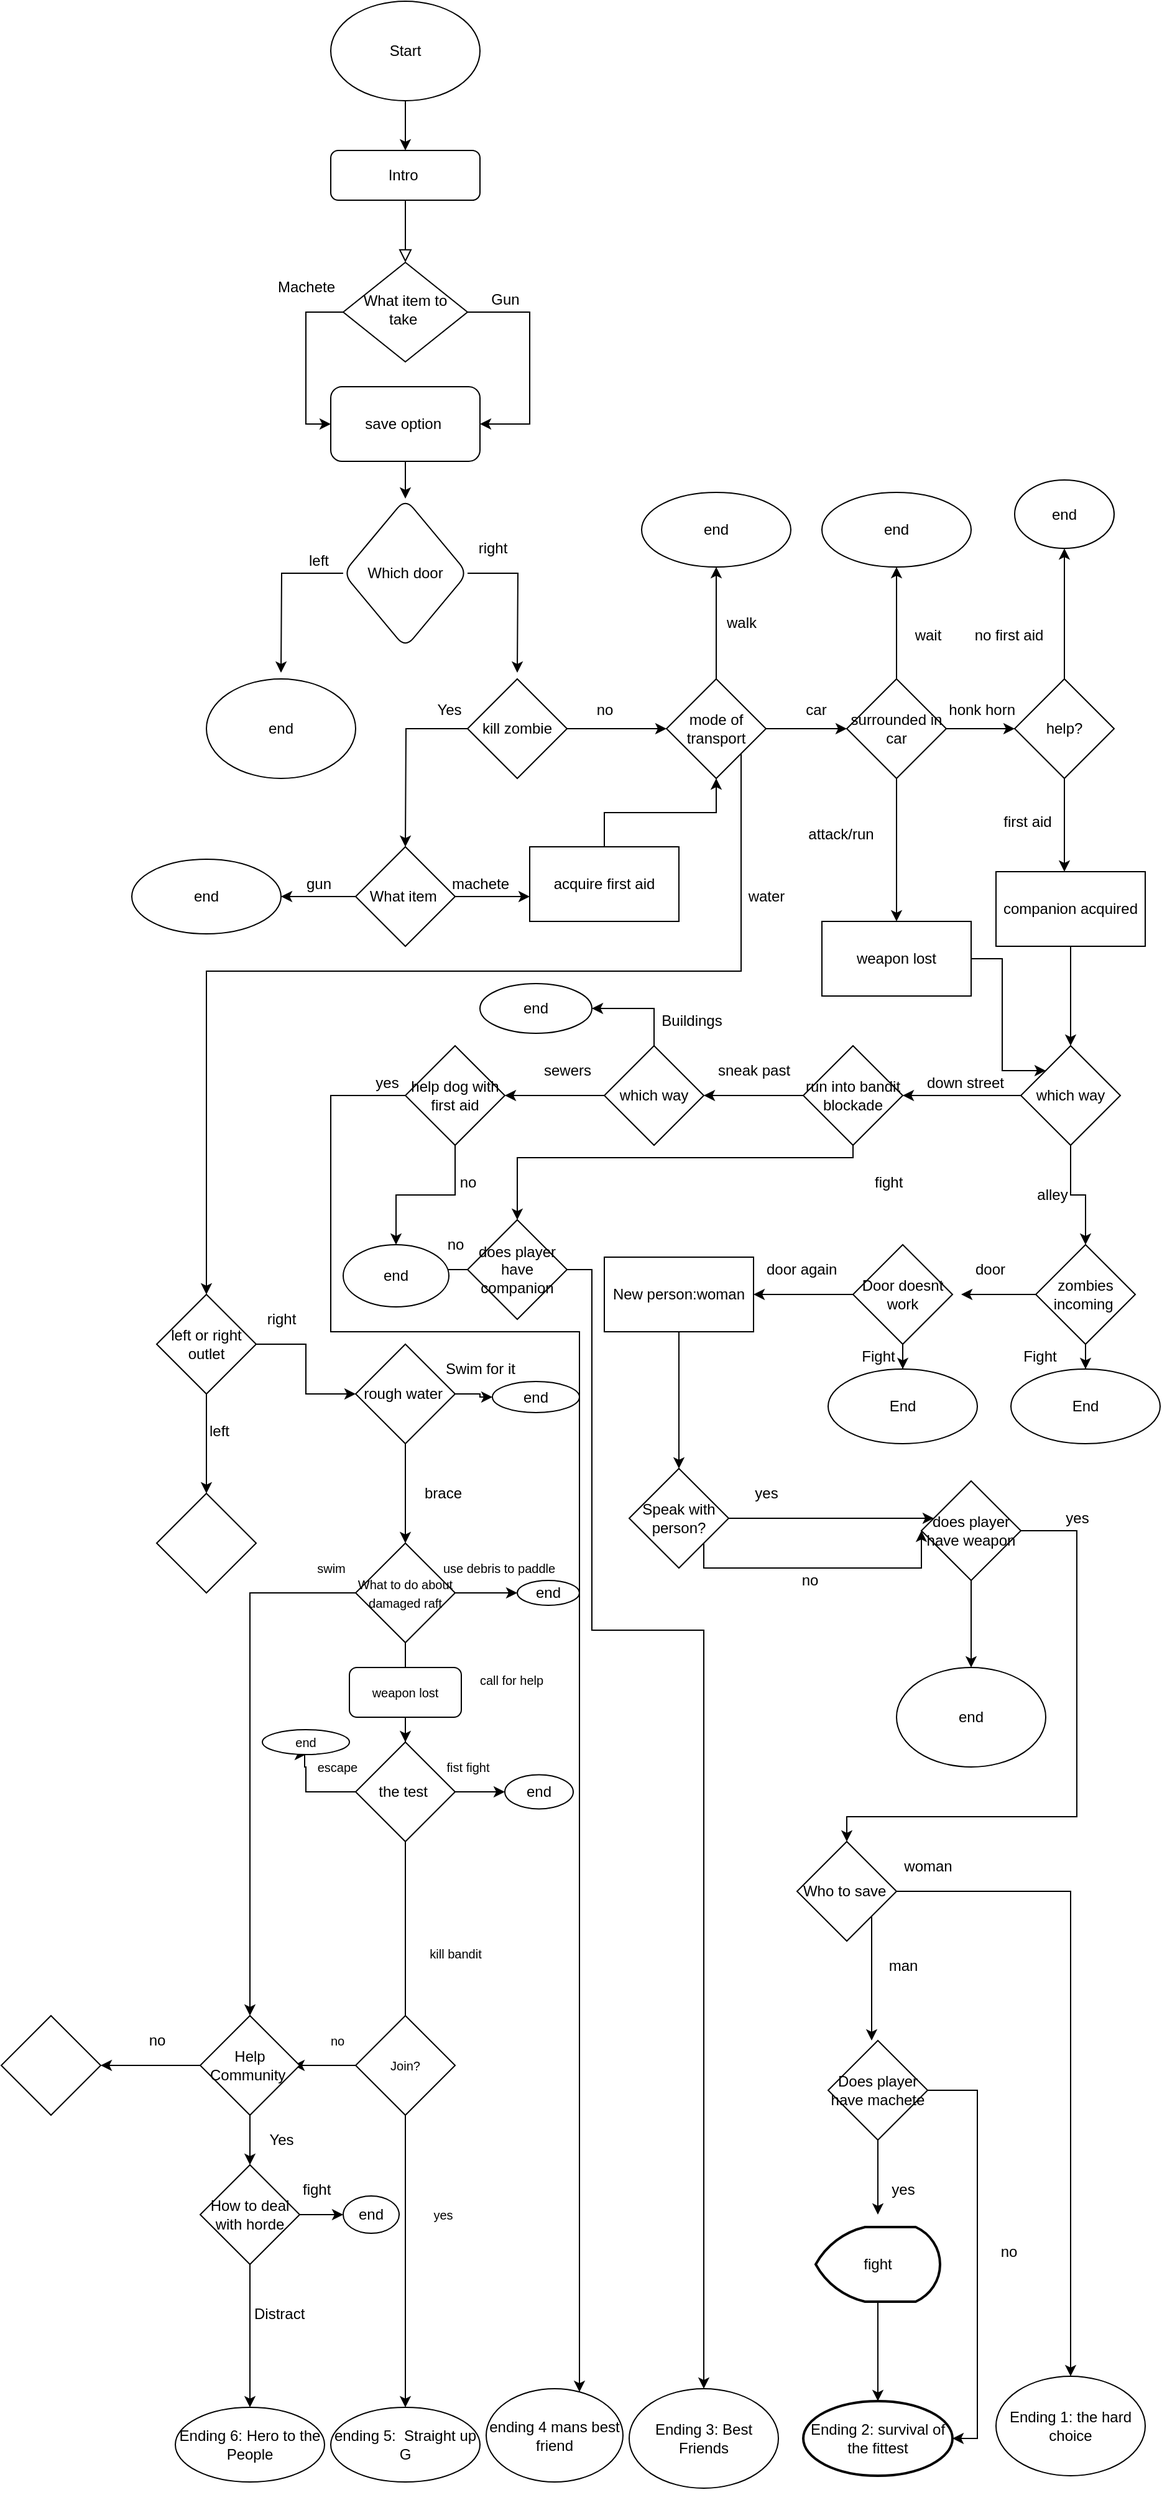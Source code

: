 <mxfile version="15.7.4" type="github">
  <diagram id="C5RBs43oDa-KdzZeNtuy" name="Page-1">
    <mxGraphModel dx="2431" dy="772" grid="1" gridSize="10" guides="1" tooltips="1" connect="1" arrows="1" fold="1" page="1" pageScale="1" pageWidth="827" pageHeight="1169" math="0" shadow="0">
      <root>
        <mxCell id="WIyWlLk6GJQsqaUBKTNV-0" />
        <mxCell id="WIyWlLk6GJQsqaUBKTNV-1" parent="WIyWlLk6GJQsqaUBKTNV-0" />
        <mxCell id="WIyWlLk6GJQsqaUBKTNV-2" value="" style="rounded=0;html=1;jettySize=auto;orthogonalLoop=1;fontSize=11;endArrow=block;endFill=0;endSize=8;strokeWidth=1;shadow=0;labelBackgroundColor=none;edgeStyle=orthogonalEdgeStyle;" parent="WIyWlLk6GJQsqaUBKTNV-1" source="WIyWlLk6GJQsqaUBKTNV-3" target="WIyWlLk6GJQsqaUBKTNV-6" edge="1">
          <mxGeometry relative="1" as="geometry" />
        </mxCell>
        <mxCell id="WIyWlLk6GJQsqaUBKTNV-3" value="Intro&amp;nbsp;" style="rounded=1;whiteSpace=wrap;html=1;fontSize=12;glass=0;strokeWidth=1;shadow=0;" parent="WIyWlLk6GJQsqaUBKTNV-1" vertex="1">
          <mxGeometry x="160" y="120" width="120" height="40" as="geometry" />
        </mxCell>
        <mxCell id="XiyoKf_jt0Y_BSnEU3s3-6" style="edgeStyle=orthogonalEdgeStyle;rounded=0;orthogonalLoop=1;jettySize=auto;html=1;entryX=1;entryY=0.5;entryDx=0;entryDy=0;" parent="WIyWlLk6GJQsqaUBKTNV-1" source="WIyWlLk6GJQsqaUBKTNV-6" target="XiyoKf_jt0Y_BSnEU3s3-5" edge="1">
          <mxGeometry relative="1" as="geometry">
            <mxPoint x="290" y="340" as="targetPoint" />
            <Array as="points">
              <mxPoint x="320" y="250" />
              <mxPoint x="320" y="340" />
            </Array>
          </mxGeometry>
        </mxCell>
        <mxCell id="XiyoKf_jt0Y_BSnEU3s3-8" style="edgeStyle=orthogonalEdgeStyle;rounded=0;orthogonalLoop=1;jettySize=auto;html=1;entryX=0;entryY=0.5;entryDx=0;entryDy=0;" parent="WIyWlLk6GJQsqaUBKTNV-1" source="WIyWlLk6GJQsqaUBKTNV-6" target="XiyoKf_jt0Y_BSnEU3s3-5" edge="1">
          <mxGeometry relative="1" as="geometry">
            <mxPoint x="120" y="350" as="targetPoint" />
            <Array as="points">
              <mxPoint x="140" y="250" />
              <mxPoint x="140" y="340" />
            </Array>
          </mxGeometry>
        </mxCell>
        <mxCell id="WIyWlLk6GJQsqaUBKTNV-6" value="What item to take&amp;nbsp;" style="rhombus;whiteSpace=wrap;html=1;shadow=0;fontFamily=Helvetica;fontSize=12;align=center;strokeWidth=1;spacing=6;spacingTop=-4;" parent="WIyWlLk6GJQsqaUBKTNV-1" vertex="1">
          <mxGeometry x="170" y="210" width="100" height="80" as="geometry" />
        </mxCell>
        <mxCell id="XiyoKf_jt0Y_BSnEU3s3-1" value="" style="edgeStyle=orthogonalEdgeStyle;rounded=0;orthogonalLoop=1;jettySize=auto;html=1;" parent="WIyWlLk6GJQsqaUBKTNV-1" source="XiyoKf_jt0Y_BSnEU3s3-0" target="WIyWlLk6GJQsqaUBKTNV-3" edge="1">
          <mxGeometry relative="1" as="geometry" />
        </mxCell>
        <mxCell id="XiyoKf_jt0Y_BSnEU3s3-0" value="Start" style="ellipse;whiteSpace=wrap;html=1;" parent="WIyWlLk6GJQsqaUBKTNV-1" vertex="1">
          <mxGeometry x="160" width="120" height="80" as="geometry" />
        </mxCell>
        <mxCell id="XiyoKf_jt0Y_BSnEU3s3-12" value="" style="edgeStyle=orthogonalEdgeStyle;rounded=0;orthogonalLoop=1;jettySize=auto;html=1;" parent="WIyWlLk6GJQsqaUBKTNV-1" source="XiyoKf_jt0Y_BSnEU3s3-5" target="XiyoKf_jt0Y_BSnEU3s3-11" edge="1">
          <mxGeometry relative="1" as="geometry" />
        </mxCell>
        <mxCell id="XiyoKf_jt0Y_BSnEU3s3-5" value="save option&amp;nbsp;" style="rounded=1;whiteSpace=wrap;html=1;" parent="WIyWlLk6GJQsqaUBKTNV-1" vertex="1">
          <mxGeometry x="160" y="310" width="120" height="60" as="geometry" />
        </mxCell>
        <mxCell id="XiyoKf_jt0Y_BSnEU3s3-7" value="Gun" style="text;html=1;align=center;verticalAlign=middle;resizable=0;points=[];autosize=1;strokeColor=none;fillColor=none;" parent="WIyWlLk6GJQsqaUBKTNV-1" vertex="1">
          <mxGeometry x="280" y="230" width="40" height="20" as="geometry" />
        </mxCell>
        <mxCell id="XiyoKf_jt0Y_BSnEU3s3-10" value="Machete" style="text;html=1;align=center;verticalAlign=middle;resizable=0;points=[];autosize=1;strokeColor=none;fillColor=none;" parent="WIyWlLk6GJQsqaUBKTNV-1" vertex="1">
          <mxGeometry x="110" y="220" width="60" height="20" as="geometry" />
        </mxCell>
        <mxCell id="XiyoKf_jt0Y_BSnEU3s3-13" style="edgeStyle=orthogonalEdgeStyle;rounded=0;orthogonalLoop=1;jettySize=auto;html=1;" parent="WIyWlLk6GJQsqaUBKTNV-1" source="XiyoKf_jt0Y_BSnEU3s3-11" edge="1">
          <mxGeometry relative="1" as="geometry">
            <mxPoint x="310" y="540" as="targetPoint" />
          </mxGeometry>
        </mxCell>
        <mxCell id="XiyoKf_jt0Y_BSnEU3s3-14" style="edgeStyle=orthogonalEdgeStyle;rounded=0;orthogonalLoop=1;jettySize=auto;html=1;" parent="WIyWlLk6GJQsqaUBKTNV-1" source="XiyoKf_jt0Y_BSnEU3s3-11" edge="1">
          <mxGeometry relative="1" as="geometry">
            <mxPoint x="120" y="540" as="targetPoint" />
          </mxGeometry>
        </mxCell>
        <mxCell id="XiyoKf_jt0Y_BSnEU3s3-11" value="Which door" style="rhombus;whiteSpace=wrap;html=1;rounded=1;" parent="WIyWlLk6GJQsqaUBKTNV-1" vertex="1">
          <mxGeometry x="170" y="400" width="100" height="120" as="geometry" />
        </mxCell>
        <mxCell id="XiyoKf_jt0Y_BSnEU3s3-15" value="left" style="text;html=1;align=center;verticalAlign=middle;resizable=0;points=[];autosize=1;strokeColor=none;fillColor=none;" parent="WIyWlLk6GJQsqaUBKTNV-1" vertex="1">
          <mxGeometry x="135" y="440" width="30" height="20" as="geometry" />
        </mxCell>
        <mxCell id="XiyoKf_jt0Y_BSnEU3s3-16" value="right" style="text;html=1;align=center;verticalAlign=middle;resizable=0;points=[];autosize=1;strokeColor=none;fillColor=none;" parent="WIyWlLk6GJQsqaUBKTNV-1" vertex="1">
          <mxGeometry x="270" y="430" width="40" height="20" as="geometry" />
        </mxCell>
        <mxCell id="XiyoKf_jt0Y_BSnEU3s3-17" value="end" style="ellipse;whiteSpace=wrap;html=1;" parent="WIyWlLk6GJQsqaUBKTNV-1" vertex="1">
          <mxGeometry x="60" y="545" width="120" height="80" as="geometry" />
        </mxCell>
        <mxCell id="XiyoKf_jt0Y_BSnEU3s3-20" value="" style="edgeStyle=orthogonalEdgeStyle;rounded=0;orthogonalLoop=1;jettySize=auto;html=1;" parent="WIyWlLk6GJQsqaUBKTNV-1" source="XiyoKf_jt0Y_BSnEU3s3-18" target="XiyoKf_jt0Y_BSnEU3s3-19" edge="1">
          <mxGeometry relative="1" as="geometry" />
        </mxCell>
        <mxCell id="XiyoKf_jt0Y_BSnEU3s3-22" style="edgeStyle=orthogonalEdgeStyle;rounded=0;orthogonalLoop=1;jettySize=auto;html=1;" parent="WIyWlLk6GJQsqaUBKTNV-1" source="XiyoKf_jt0Y_BSnEU3s3-18" edge="1">
          <mxGeometry relative="1" as="geometry">
            <mxPoint x="220" y="680" as="targetPoint" />
          </mxGeometry>
        </mxCell>
        <mxCell id="XiyoKf_jt0Y_BSnEU3s3-18" value="kill zombie" style="rhombus;whiteSpace=wrap;html=1;" parent="WIyWlLk6GJQsqaUBKTNV-1" vertex="1">
          <mxGeometry x="270" y="545" width="80" height="80" as="geometry" />
        </mxCell>
        <mxCell id="XiyoKf_jt0Y_BSnEU3s3-35" value="" style="edgeStyle=orthogonalEdgeStyle;rounded=0;orthogonalLoop=1;jettySize=auto;html=1;" parent="WIyWlLk6GJQsqaUBKTNV-1" source="XiyoKf_jt0Y_BSnEU3s3-19" target="XiyoKf_jt0Y_BSnEU3s3-34" edge="1">
          <mxGeometry relative="1" as="geometry" />
        </mxCell>
        <mxCell id="XiyoKf_jt0Y_BSnEU3s3-40" value="" style="edgeStyle=orthogonalEdgeStyle;rounded=0;orthogonalLoop=1;jettySize=auto;html=1;" parent="WIyWlLk6GJQsqaUBKTNV-1" source="XiyoKf_jt0Y_BSnEU3s3-19" target="XiyoKf_jt0Y_BSnEU3s3-39" edge="1">
          <mxGeometry relative="1" as="geometry" />
        </mxCell>
        <mxCell id="XiyoKf_jt0Y_BSnEU3s3-41" style="edgeStyle=orthogonalEdgeStyle;rounded=0;orthogonalLoop=1;jettySize=auto;html=1;exitX=1;exitY=1;exitDx=0;exitDy=0;" parent="WIyWlLk6GJQsqaUBKTNV-1" source="XiyoKf_jt0Y_BSnEU3s3-19" edge="1">
          <mxGeometry relative="1" as="geometry">
            <mxPoint x="60" y="1040" as="targetPoint" />
            <Array as="points">
              <mxPoint x="490" y="780" />
              <mxPoint x="60" y="780" />
            </Array>
          </mxGeometry>
        </mxCell>
        <mxCell id="XiyoKf_jt0Y_BSnEU3s3-19" value="mode of transport" style="rhombus;whiteSpace=wrap;html=1;" parent="WIyWlLk6GJQsqaUBKTNV-1" vertex="1">
          <mxGeometry x="430" y="545" width="80" height="80" as="geometry" />
        </mxCell>
        <mxCell id="XiyoKf_jt0Y_BSnEU3s3-21" value="no" style="text;html=1;align=center;verticalAlign=middle;resizable=0;points=[];autosize=1;strokeColor=none;fillColor=none;" parent="WIyWlLk6GJQsqaUBKTNV-1" vertex="1">
          <mxGeometry x="365" y="560" width="30" height="20" as="geometry" />
        </mxCell>
        <mxCell id="XiyoKf_jt0Y_BSnEU3s3-23" value="Yes" style="text;html=1;align=center;verticalAlign=middle;resizable=0;points=[];autosize=1;strokeColor=none;fillColor=none;" parent="WIyWlLk6GJQsqaUBKTNV-1" vertex="1">
          <mxGeometry x="240" y="560" width="30" height="20" as="geometry" />
        </mxCell>
        <mxCell id="XiyoKf_jt0Y_BSnEU3s3-27" value="" style="edgeStyle=orthogonalEdgeStyle;rounded=0;orthogonalLoop=1;jettySize=auto;html=1;" parent="WIyWlLk6GJQsqaUBKTNV-1" source="XiyoKf_jt0Y_BSnEU3s3-25" target="XiyoKf_jt0Y_BSnEU3s3-26" edge="1">
          <mxGeometry relative="1" as="geometry" />
        </mxCell>
        <mxCell id="XiyoKf_jt0Y_BSnEU3s3-30" value="" style="edgeStyle=orthogonalEdgeStyle;rounded=0;orthogonalLoop=1;jettySize=auto;html=1;" parent="WIyWlLk6GJQsqaUBKTNV-1" source="XiyoKf_jt0Y_BSnEU3s3-25" edge="1">
          <mxGeometry relative="1" as="geometry">
            <mxPoint x="320" y="720" as="targetPoint" />
          </mxGeometry>
        </mxCell>
        <mxCell id="XiyoKf_jt0Y_BSnEU3s3-25" value="What item&amp;nbsp;" style="rhombus;whiteSpace=wrap;html=1;" parent="WIyWlLk6GJQsqaUBKTNV-1" vertex="1">
          <mxGeometry x="180" y="680" width="80" height="80" as="geometry" />
        </mxCell>
        <mxCell id="XiyoKf_jt0Y_BSnEU3s3-26" value="end" style="ellipse;whiteSpace=wrap;html=1;" parent="WIyWlLk6GJQsqaUBKTNV-1" vertex="1">
          <mxGeometry y="690" width="120" height="60" as="geometry" />
        </mxCell>
        <mxCell id="XiyoKf_jt0Y_BSnEU3s3-28" value="gun" style="text;html=1;align=center;verticalAlign=middle;resizable=0;points=[];autosize=1;strokeColor=none;fillColor=none;" parent="WIyWlLk6GJQsqaUBKTNV-1" vertex="1">
          <mxGeometry x="130" y="700" width="40" height="20" as="geometry" />
        </mxCell>
        <mxCell id="XiyoKf_jt0Y_BSnEU3s3-33" style="edgeStyle=orthogonalEdgeStyle;rounded=0;orthogonalLoop=1;jettySize=auto;html=1;entryX=0.5;entryY=1;entryDx=0;entryDy=0;" parent="WIyWlLk6GJQsqaUBKTNV-1" source="XiyoKf_jt0Y_BSnEU3s3-31" target="XiyoKf_jt0Y_BSnEU3s3-19" edge="1">
          <mxGeometry relative="1" as="geometry" />
        </mxCell>
        <mxCell id="XiyoKf_jt0Y_BSnEU3s3-31" value="acquire first aid" style="whiteSpace=wrap;html=1;" parent="WIyWlLk6GJQsqaUBKTNV-1" vertex="1">
          <mxGeometry x="320" y="680" width="120" height="60" as="geometry" />
        </mxCell>
        <mxCell id="XiyoKf_jt0Y_BSnEU3s3-32" value="machete" style="text;html=1;align=center;verticalAlign=middle;resizable=0;points=[];autosize=1;strokeColor=none;fillColor=none;" parent="WIyWlLk6GJQsqaUBKTNV-1" vertex="1">
          <mxGeometry x="250" y="700" width="60" height="20" as="geometry" />
        </mxCell>
        <mxCell id="XiyoKf_jt0Y_BSnEU3s3-34" value="end" style="ellipse;whiteSpace=wrap;html=1;" parent="WIyWlLk6GJQsqaUBKTNV-1" vertex="1">
          <mxGeometry x="410" y="395" width="120" height="60" as="geometry" />
        </mxCell>
        <mxCell id="XiyoKf_jt0Y_BSnEU3s3-38" value="walk" style="text;html=1;align=center;verticalAlign=middle;resizable=0;points=[];autosize=1;strokeColor=none;fillColor=none;" parent="WIyWlLk6GJQsqaUBKTNV-1" vertex="1">
          <mxGeometry x="470" y="490" width="40" height="20" as="geometry" />
        </mxCell>
        <mxCell id="XiyoKf_jt0Y_BSnEU3s3-45" value="" style="edgeStyle=orthogonalEdgeStyle;rounded=0;orthogonalLoop=1;jettySize=auto;html=1;" parent="WIyWlLk6GJQsqaUBKTNV-1" source="XiyoKf_jt0Y_BSnEU3s3-39" target="XiyoKf_jt0Y_BSnEU3s3-44" edge="1">
          <mxGeometry relative="1" as="geometry" />
        </mxCell>
        <mxCell id="XiyoKf_jt0Y_BSnEU3s3-48" value="" style="edgeStyle=orthogonalEdgeStyle;rounded=0;orthogonalLoop=1;jettySize=auto;html=1;entryX=0.5;entryY=0;entryDx=0;entryDy=0;" parent="WIyWlLk6GJQsqaUBKTNV-1" source="XiyoKf_jt0Y_BSnEU3s3-39" target="MvipGWCdthpCxF3CYsWU-14" edge="1">
          <mxGeometry relative="1" as="geometry">
            <mxPoint x="615" y="730" as="targetPoint" />
          </mxGeometry>
        </mxCell>
        <mxCell id="XiyoKf_jt0Y_BSnEU3s3-51" value="" style="edgeStyle=orthogonalEdgeStyle;rounded=0;orthogonalLoop=1;jettySize=auto;html=1;" parent="WIyWlLk6GJQsqaUBKTNV-1" source="XiyoKf_jt0Y_BSnEU3s3-39" target="XiyoKf_jt0Y_BSnEU3s3-50" edge="1">
          <mxGeometry relative="1" as="geometry" />
        </mxCell>
        <mxCell id="XiyoKf_jt0Y_BSnEU3s3-39" value="surrounded in car" style="rhombus;whiteSpace=wrap;html=1;" parent="WIyWlLk6GJQsqaUBKTNV-1" vertex="1">
          <mxGeometry x="575" y="545" width="80" height="80" as="geometry" />
        </mxCell>
        <mxCell id="XiyoKf_jt0Y_BSnEU3s3-42" value="car" style="text;html=1;align=center;verticalAlign=middle;resizable=0;points=[];autosize=1;strokeColor=none;fillColor=none;" parent="WIyWlLk6GJQsqaUBKTNV-1" vertex="1">
          <mxGeometry x="535" y="560" width="30" height="20" as="geometry" />
        </mxCell>
        <mxCell id="XiyoKf_jt0Y_BSnEU3s3-43" value="water" style="text;html=1;align=center;verticalAlign=middle;resizable=0;points=[];autosize=1;strokeColor=none;fillColor=none;" parent="WIyWlLk6GJQsqaUBKTNV-1" vertex="1">
          <mxGeometry x="485" y="710" width="50" height="20" as="geometry" />
        </mxCell>
        <mxCell id="XiyoKf_jt0Y_BSnEU3s3-44" value="end" style="ellipse;whiteSpace=wrap;html=1;" parent="WIyWlLk6GJQsqaUBKTNV-1" vertex="1">
          <mxGeometry x="555" y="395" width="120" height="60" as="geometry" />
        </mxCell>
        <mxCell id="XiyoKf_jt0Y_BSnEU3s3-46" value="wait" style="text;html=1;align=center;verticalAlign=middle;resizable=0;points=[];autosize=1;strokeColor=none;fillColor=none;" parent="WIyWlLk6GJQsqaUBKTNV-1" vertex="1">
          <mxGeometry x="620" y="500" width="40" height="20" as="geometry" />
        </mxCell>
        <mxCell id="XiyoKf_jt0Y_BSnEU3s3-49" value="attack/run" style="text;html=1;align=center;verticalAlign=middle;resizable=0;points=[];autosize=1;strokeColor=none;fillColor=none;" parent="WIyWlLk6GJQsqaUBKTNV-1" vertex="1">
          <mxGeometry x="535" y="660" width="70" height="20" as="geometry" />
        </mxCell>
        <mxCell id="XiyoKf_jt0Y_BSnEU3s3-54" value="" style="edgeStyle=orthogonalEdgeStyle;rounded=0;orthogonalLoop=1;jettySize=auto;html=1;" parent="WIyWlLk6GJQsqaUBKTNV-1" source="XiyoKf_jt0Y_BSnEU3s3-50" target="XiyoKf_jt0Y_BSnEU3s3-53" edge="1">
          <mxGeometry relative="1" as="geometry" />
        </mxCell>
        <mxCell id="XiyoKf_jt0Y_BSnEU3s3-57" value="" style="edgeStyle=orthogonalEdgeStyle;rounded=0;orthogonalLoop=1;jettySize=auto;html=1;" parent="WIyWlLk6GJQsqaUBKTNV-1" source="XiyoKf_jt0Y_BSnEU3s3-50" target="XiyoKf_jt0Y_BSnEU3s3-59" edge="1">
          <mxGeometry relative="1" as="geometry">
            <mxPoint x="780" y="705" as="targetPoint" />
            <Array as="points">
              <mxPoint x="750" y="680" />
              <mxPoint x="750" y="680" />
            </Array>
          </mxGeometry>
        </mxCell>
        <mxCell id="XiyoKf_jt0Y_BSnEU3s3-50" value="help?" style="rhombus;whiteSpace=wrap;html=1;" parent="WIyWlLk6GJQsqaUBKTNV-1" vertex="1">
          <mxGeometry x="710" y="545" width="80" height="80" as="geometry" />
        </mxCell>
        <mxCell id="XiyoKf_jt0Y_BSnEU3s3-52" value="honk horn&amp;nbsp;" style="text;html=1;align=center;verticalAlign=middle;resizable=0;points=[];autosize=1;strokeColor=none;fillColor=none;" parent="WIyWlLk6GJQsqaUBKTNV-1" vertex="1">
          <mxGeometry x="650" y="560" width="70" height="20" as="geometry" />
        </mxCell>
        <mxCell id="XiyoKf_jt0Y_BSnEU3s3-53" value="end" style="ellipse;whiteSpace=wrap;html=1;" parent="WIyWlLk6GJQsqaUBKTNV-1" vertex="1">
          <mxGeometry x="710" y="385" width="80" height="55" as="geometry" />
        </mxCell>
        <mxCell id="XiyoKf_jt0Y_BSnEU3s3-55" value="no first aid" style="text;html=1;align=center;verticalAlign=middle;resizable=0;points=[];autosize=1;strokeColor=none;fillColor=none;" parent="WIyWlLk6GJQsqaUBKTNV-1" vertex="1">
          <mxGeometry x="670" y="500" width="70" height="20" as="geometry" />
        </mxCell>
        <mxCell id="XiyoKf_jt0Y_BSnEU3s3-58" value="first aid" style="text;html=1;align=center;verticalAlign=middle;resizable=0;points=[];autosize=1;strokeColor=none;fillColor=none;" parent="WIyWlLk6GJQsqaUBKTNV-1" vertex="1">
          <mxGeometry x="695" y="650" width="50" height="20" as="geometry" />
        </mxCell>
        <mxCell id="XiyoKf_jt0Y_BSnEU3s3-61" value="" style="edgeStyle=orthogonalEdgeStyle;rounded=0;orthogonalLoop=1;jettySize=auto;html=1;" parent="WIyWlLk6GJQsqaUBKTNV-1" source="XiyoKf_jt0Y_BSnEU3s3-59" target="XiyoKf_jt0Y_BSnEU3s3-60" edge="1">
          <mxGeometry relative="1" as="geometry" />
        </mxCell>
        <mxCell id="XiyoKf_jt0Y_BSnEU3s3-59" value="companion acquired" style="rounded=0;whiteSpace=wrap;html=1;" parent="WIyWlLk6GJQsqaUBKTNV-1" vertex="1">
          <mxGeometry x="695" y="700" width="120" height="60" as="geometry" />
        </mxCell>
        <mxCell id="XiyoKf_jt0Y_BSnEU3s3-63" value="" style="edgeStyle=orthogonalEdgeStyle;rounded=0;orthogonalLoop=1;jettySize=auto;html=1;" parent="WIyWlLk6GJQsqaUBKTNV-1" source="XiyoKf_jt0Y_BSnEU3s3-60" target="XiyoKf_jt0Y_BSnEU3s3-64" edge="1">
          <mxGeometry relative="1" as="geometry">
            <mxPoint x="667" y="880" as="targetPoint" />
          </mxGeometry>
        </mxCell>
        <mxCell id="XiyoKf_jt0Y_BSnEU3s3-66" value="" style="edgeStyle=orthogonalEdgeStyle;rounded=0;orthogonalLoop=1;jettySize=auto;html=1;" parent="WIyWlLk6GJQsqaUBKTNV-1" source="XiyoKf_jt0Y_BSnEU3s3-60" target="XiyoKf_jt0Y_BSnEU3s3-65" edge="1">
          <mxGeometry relative="1" as="geometry" />
        </mxCell>
        <mxCell id="XiyoKf_jt0Y_BSnEU3s3-60" value="which way" style="rhombus;whiteSpace=wrap;html=1;rounded=0;" parent="WIyWlLk6GJQsqaUBKTNV-1" vertex="1">
          <mxGeometry x="715" y="840" width="80" height="80" as="geometry" />
        </mxCell>
        <mxCell id="MvipGWCdthpCxF3CYsWU-4" value="" style="edgeStyle=orthogonalEdgeStyle;rounded=0;orthogonalLoop=1;jettySize=auto;html=1;" parent="WIyWlLk6GJQsqaUBKTNV-1" source="XiyoKf_jt0Y_BSnEU3s3-64" target="MvipGWCdthpCxF3CYsWU-3" edge="1">
          <mxGeometry relative="1" as="geometry" />
        </mxCell>
        <mxCell id="MvipGWCdthpCxF3CYsWU-12" value="" style="edgeStyle=orthogonalEdgeStyle;rounded=0;orthogonalLoop=1;jettySize=auto;html=1;" parent="WIyWlLk6GJQsqaUBKTNV-1" source="XiyoKf_jt0Y_BSnEU3s3-64" target="MvipGWCdthpCxF3CYsWU-11" edge="1">
          <mxGeometry relative="1" as="geometry">
            <Array as="points">
              <mxPoint x="580" y="930" />
              <mxPoint x="310" y="930" />
            </Array>
          </mxGeometry>
        </mxCell>
        <mxCell id="XiyoKf_jt0Y_BSnEU3s3-64" value="run into bandit blockade" style="rhombus;whiteSpace=wrap;html=1;" parent="WIyWlLk6GJQsqaUBKTNV-1" vertex="1">
          <mxGeometry x="540" y="840" width="80" height="80" as="geometry" />
        </mxCell>
        <mxCell id="53rhLYQ0XQ87gxRxZ4Qc-1" value="" style="edgeStyle=orthogonalEdgeStyle;rounded=0;orthogonalLoop=1;jettySize=auto;html=1;" parent="WIyWlLk6GJQsqaUBKTNV-1" source="XiyoKf_jt0Y_BSnEU3s3-65" target="53rhLYQ0XQ87gxRxZ4Qc-0" edge="1">
          <mxGeometry relative="1" as="geometry" />
        </mxCell>
        <mxCell id="53rhLYQ0XQ87gxRxZ4Qc-4" value="" style="edgeStyle=orthogonalEdgeStyle;rounded=0;orthogonalLoop=1;jettySize=auto;html=1;" parent="WIyWlLk6GJQsqaUBKTNV-1" source="XiyoKf_jt0Y_BSnEU3s3-65" edge="1">
          <mxGeometry relative="1" as="geometry">
            <mxPoint x="667" y="1040" as="targetPoint" />
          </mxGeometry>
        </mxCell>
        <mxCell id="XiyoKf_jt0Y_BSnEU3s3-65" value="zombies incoming&amp;nbsp;" style="rhombus;whiteSpace=wrap;html=1;rounded=0;" parent="WIyWlLk6GJQsqaUBKTNV-1" vertex="1">
          <mxGeometry x="727" y="1000" width="80" height="80" as="geometry" />
        </mxCell>
        <mxCell id="XiyoKf_jt0Y_BSnEU3s3-67" value="alley" style="text;html=1;align=center;verticalAlign=middle;resizable=0;points=[];autosize=1;strokeColor=none;fillColor=none;" parent="WIyWlLk6GJQsqaUBKTNV-1" vertex="1">
          <mxGeometry x="720" y="950" width="40" height="20" as="geometry" />
        </mxCell>
        <mxCell id="53rhLYQ0XQ87gxRxZ4Qc-0" value="End" style="ellipse;whiteSpace=wrap;html=1;rounded=0;" parent="WIyWlLk6GJQsqaUBKTNV-1" vertex="1">
          <mxGeometry x="707" y="1100" width="120" height="60" as="geometry" />
        </mxCell>
        <mxCell id="53rhLYQ0XQ87gxRxZ4Qc-2" value="Fight" style="text;html=1;align=center;verticalAlign=middle;resizable=0;points=[];autosize=1;strokeColor=none;fillColor=none;" parent="WIyWlLk6GJQsqaUBKTNV-1" vertex="1">
          <mxGeometry x="710" y="1080" width="40" height="20" as="geometry" />
        </mxCell>
        <mxCell id="53rhLYQ0XQ87gxRxZ4Qc-8" value="" style="edgeStyle=orthogonalEdgeStyle;rounded=0;orthogonalLoop=1;jettySize=auto;html=1;" parent="WIyWlLk6GJQsqaUBKTNV-1" source="53rhLYQ0XQ87gxRxZ4Qc-5" target="53rhLYQ0XQ87gxRxZ4Qc-7" edge="1">
          <mxGeometry relative="1" as="geometry" />
        </mxCell>
        <mxCell id="53rhLYQ0XQ87gxRxZ4Qc-11" value="" style="edgeStyle=orthogonalEdgeStyle;rounded=0;orthogonalLoop=1;jettySize=auto;html=1;" parent="WIyWlLk6GJQsqaUBKTNV-1" source="53rhLYQ0XQ87gxRxZ4Qc-5" edge="1">
          <mxGeometry relative="1" as="geometry">
            <mxPoint x="500" y="1040" as="targetPoint" />
          </mxGeometry>
        </mxCell>
        <mxCell id="53rhLYQ0XQ87gxRxZ4Qc-5" value="Door doesnt work" style="rhombus;whiteSpace=wrap;html=1;" parent="WIyWlLk6GJQsqaUBKTNV-1" vertex="1">
          <mxGeometry x="580" y="1000" width="80" height="80" as="geometry" />
        </mxCell>
        <mxCell id="53rhLYQ0XQ87gxRxZ4Qc-6" value="door" style="text;html=1;align=center;verticalAlign=middle;resizable=0;points=[];autosize=1;strokeColor=none;fillColor=none;" parent="WIyWlLk6GJQsqaUBKTNV-1" vertex="1">
          <mxGeometry x="670" y="1010" width="40" height="20" as="geometry" />
        </mxCell>
        <mxCell id="53rhLYQ0XQ87gxRxZ4Qc-7" value="End" style="ellipse;whiteSpace=wrap;html=1;" parent="WIyWlLk6GJQsqaUBKTNV-1" vertex="1">
          <mxGeometry x="560" y="1100" width="120" height="60" as="geometry" />
        </mxCell>
        <mxCell id="53rhLYQ0XQ87gxRxZ4Qc-9" value="Fight" style="text;html=1;align=center;verticalAlign=middle;resizable=0;points=[];autosize=1;strokeColor=none;fillColor=none;" parent="WIyWlLk6GJQsqaUBKTNV-1" vertex="1">
          <mxGeometry x="580" y="1080" width="40" height="20" as="geometry" />
        </mxCell>
        <mxCell id="53rhLYQ0XQ87gxRxZ4Qc-12" value="door again&amp;nbsp;" style="text;html=1;align=center;verticalAlign=middle;resizable=0;points=[];autosize=1;strokeColor=none;fillColor=none;" parent="WIyWlLk6GJQsqaUBKTNV-1" vertex="1">
          <mxGeometry x="500" y="1010" width="80" height="20" as="geometry" />
        </mxCell>
        <mxCell id="53rhLYQ0XQ87gxRxZ4Qc-19" value="" style="edgeStyle=orthogonalEdgeStyle;rounded=0;orthogonalLoop=1;jettySize=auto;html=1;" parent="WIyWlLk6GJQsqaUBKTNV-1" source="53rhLYQ0XQ87gxRxZ4Qc-13" target="53rhLYQ0XQ87gxRxZ4Qc-18" edge="1">
          <mxGeometry relative="1" as="geometry" />
        </mxCell>
        <mxCell id="53rhLYQ0XQ87gxRxZ4Qc-13" value="New person:woman" style="rounded=0;whiteSpace=wrap;html=1;" parent="WIyWlLk6GJQsqaUBKTNV-1" vertex="1">
          <mxGeometry x="380" y="1010" width="120" height="60" as="geometry" />
        </mxCell>
        <mxCell id="53rhLYQ0XQ87gxRxZ4Qc-21" value="" style="edgeStyle=orthogonalEdgeStyle;rounded=0;orthogonalLoop=1;jettySize=auto;html=1;" parent="WIyWlLk6GJQsqaUBKTNV-1" source="53rhLYQ0XQ87gxRxZ4Qc-18" target="MvipGWCdthpCxF3CYsWU-18" edge="1">
          <mxGeometry relative="1" as="geometry">
            <mxPoint x="620" y="1220" as="targetPoint" />
            <Array as="points">
              <mxPoint x="600" y="1220" />
              <mxPoint x="600" y="1220" />
            </Array>
          </mxGeometry>
        </mxCell>
        <mxCell id="53rhLYQ0XQ87gxRxZ4Qc-22" style="edgeStyle=orthogonalEdgeStyle;rounded=0;orthogonalLoop=1;jettySize=auto;html=1;entryX=0;entryY=0.5;entryDx=0;entryDy=0;exitX=1;exitY=1;exitDx=0;exitDy=0;" parent="WIyWlLk6GJQsqaUBKTNV-1" source="53rhLYQ0XQ87gxRxZ4Qc-18" target="MvipGWCdthpCxF3CYsWU-18" edge="1">
          <mxGeometry relative="1" as="geometry">
            <Array as="points">
              <mxPoint x="460" y="1260" />
              <mxPoint x="635" y="1260" />
            </Array>
            <mxPoint x="630" y="1260" as="targetPoint" />
          </mxGeometry>
        </mxCell>
        <mxCell id="53rhLYQ0XQ87gxRxZ4Qc-18" value="Speak with person?" style="rhombus;whiteSpace=wrap;html=1;rounded=0;" parent="WIyWlLk6GJQsqaUBKTNV-1" vertex="1">
          <mxGeometry x="400" y="1180" width="80" height="80" as="geometry" />
        </mxCell>
        <mxCell id="53rhLYQ0XQ87gxRxZ4Qc-26" value="" style="edgeStyle=orthogonalEdgeStyle;rounded=0;orthogonalLoop=1;jettySize=auto;html=1;entryX=0.5;entryY=0;entryDx=0;entryDy=0;" parent="WIyWlLk6GJQsqaUBKTNV-1" source="53rhLYQ0XQ87gxRxZ4Qc-20" target="53rhLYQ0XQ87gxRxZ4Qc-30" edge="1">
          <mxGeometry relative="1" as="geometry">
            <mxPoint x="675" y="1520" as="targetPoint" />
          </mxGeometry>
        </mxCell>
        <mxCell id="53rhLYQ0XQ87gxRxZ4Qc-27" style="edgeStyle=orthogonalEdgeStyle;rounded=0;orthogonalLoop=1;jettySize=auto;html=1;exitX=1;exitY=1;exitDx=0;exitDy=0;" parent="WIyWlLk6GJQsqaUBKTNV-1" source="53rhLYQ0XQ87gxRxZ4Qc-20" edge="1">
          <mxGeometry relative="1" as="geometry">
            <mxPoint x="595" y="1640" as="targetPoint" />
          </mxGeometry>
        </mxCell>
        <mxCell id="53rhLYQ0XQ87gxRxZ4Qc-20" value="Who to save&amp;nbsp;" style="rhombus;whiteSpace=wrap;html=1;rounded=0;" parent="WIyWlLk6GJQsqaUBKTNV-1" vertex="1">
          <mxGeometry x="535" y="1480" width="80" height="80" as="geometry" />
        </mxCell>
        <mxCell id="53rhLYQ0XQ87gxRxZ4Qc-23" value="yes" style="text;html=1;align=center;verticalAlign=middle;resizable=0;points=[];autosize=1;strokeColor=none;fillColor=none;" parent="WIyWlLk6GJQsqaUBKTNV-1" vertex="1">
          <mxGeometry x="495" y="1190" width="30" height="20" as="geometry" />
        </mxCell>
        <mxCell id="53rhLYQ0XQ87gxRxZ4Qc-24" value="no" style="text;html=1;align=center;verticalAlign=middle;resizable=0;points=[];autosize=1;strokeColor=none;fillColor=none;" parent="WIyWlLk6GJQsqaUBKTNV-1" vertex="1">
          <mxGeometry x="530" y="1260" width="30" height="20" as="geometry" />
        </mxCell>
        <mxCell id="53rhLYQ0XQ87gxRxZ4Qc-28" value="woman" style="text;html=1;align=center;verticalAlign=middle;resizable=0;points=[];autosize=1;strokeColor=none;fillColor=none;" parent="WIyWlLk6GJQsqaUBKTNV-1" vertex="1">
          <mxGeometry x="615" y="1490" width="50" height="20" as="geometry" />
        </mxCell>
        <mxCell id="53rhLYQ0XQ87gxRxZ4Qc-29" value="man" style="text;html=1;align=center;verticalAlign=middle;resizable=0;points=[];autosize=1;strokeColor=none;fillColor=none;" parent="WIyWlLk6GJQsqaUBKTNV-1" vertex="1">
          <mxGeometry x="600" y="1570" width="40" height="20" as="geometry" />
        </mxCell>
        <mxCell id="53rhLYQ0XQ87gxRxZ4Qc-30" value="Ending 1: the hard choice" style="ellipse;whiteSpace=wrap;html=1;" parent="WIyWlLk6GJQsqaUBKTNV-1" vertex="1">
          <mxGeometry x="695" y="1910" width="120" height="80" as="geometry" />
        </mxCell>
        <mxCell id="53rhLYQ0XQ87gxRxZ4Qc-37" value="" style="edgeStyle=orthogonalEdgeStyle;rounded=0;orthogonalLoop=1;jettySize=auto;html=1;entryX=1;entryY=0.5;entryDx=0;entryDy=0;" parent="WIyWlLk6GJQsqaUBKTNV-1" source="53rhLYQ0XQ87gxRxZ4Qc-35" target="53rhLYQ0XQ87gxRxZ4Qc-44" edge="1">
          <mxGeometry relative="1" as="geometry">
            <mxPoint x="700" y="1680" as="targetPoint" />
            <Array as="points">
              <mxPoint x="680" y="1680" />
              <mxPoint x="680" y="1960" />
            </Array>
          </mxGeometry>
        </mxCell>
        <mxCell id="53rhLYQ0XQ87gxRxZ4Qc-41" value="" style="edgeStyle=orthogonalEdgeStyle;rounded=0;orthogonalLoop=1;jettySize=auto;html=1;" parent="WIyWlLk6GJQsqaUBKTNV-1" source="53rhLYQ0XQ87gxRxZ4Qc-35" edge="1">
          <mxGeometry relative="1" as="geometry">
            <mxPoint x="600" y="1780" as="targetPoint" />
          </mxGeometry>
        </mxCell>
        <mxCell id="53rhLYQ0XQ87gxRxZ4Qc-35" value="Does player have machete" style="rhombus;whiteSpace=wrap;html=1;" parent="WIyWlLk6GJQsqaUBKTNV-1" vertex="1">
          <mxGeometry x="560" y="1640" width="80" height="80" as="geometry" />
        </mxCell>
        <mxCell id="53rhLYQ0XQ87gxRxZ4Qc-42" value="yes" style="text;html=1;align=center;verticalAlign=middle;resizable=0;points=[];autosize=1;strokeColor=none;fillColor=none;" parent="WIyWlLk6GJQsqaUBKTNV-1" vertex="1">
          <mxGeometry x="605" y="1750" width="30" height="20" as="geometry" />
        </mxCell>
        <mxCell id="53rhLYQ0XQ87gxRxZ4Qc-45" value="" style="edgeStyle=orthogonalEdgeStyle;rounded=0;orthogonalLoop=1;jettySize=auto;html=1;" parent="WIyWlLk6GJQsqaUBKTNV-1" source="53rhLYQ0XQ87gxRxZ4Qc-43" target="53rhLYQ0XQ87gxRxZ4Qc-44" edge="1">
          <mxGeometry relative="1" as="geometry" />
        </mxCell>
        <mxCell id="53rhLYQ0XQ87gxRxZ4Qc-43" value="fight" style="strokeWidth=2;html=1;shape=mxgraph.flowchart.display;whiteSpace=wrap;" parent="WIyWlLk6GJQsqaUBKTNV-1" vertex="1">
          <mxGeometry x="550" y="1790" width="100" height="60" as="geometry" />
        </mxCell>
        <mxCell id="53rhLYQ0XQ87gxRxZ4Qc-44" value="Ending 2: survival of the fittest" style="ellipse;whiteSpace=wrap;html=1;strokeWidth=2;" parent="WIyWlLk6GJQsqaUBKTNV-1" vertex="1">
          <mxGeometry x="540" y="1930" width="120" height="60" as="geometry" />
        </mxCell>
        <mxCell id="MvipGWCdthpCxF3CYsWU-0" value="down street" style="text;html=1;align=center;verticalAlign=middle;resizable=0;points=[];autosize=1;strokeColor=none;fillColor=none;" parent="WIyWlLk6GJQsqaUBKTNV-1" vertex="1">
          <mxGeometry x="630" y="860" width="80" height="20" as="geometry" />
        </mxCell>
        <mxCell id="MvipGWCdthpCxF3CYsWU-7" value="" style="edgeStyle=orthogonalEdgeStyle;rounded=0;orthogonalLoop=1;jettySize=auto;html=1;" parent="WIyWlLk6GJQsqaUBKTNV-1" source="MvipGWCdthpCxF3CYsWU-3" target="MvipGWCdthpCxF3CYsWU-6" edge="1">
          <mxGeometry relative="1" as="geometry" />
        </mxCell>
        <mxCell id="JvBuOpgGs3uKqdFEIOod-9" value="" style="edgeStyle=orthogonalEdgeStyle;rounded=0;orthogonalLoop=1;jettySize=auto;html=1;" parent="WIyWlLk6GJQsqaUBKTNV-1" source="MvipGWCdthpCxF3CYsWU-3" target="JvBuOpgGs3uKqdFEIOod-8" edge="1">
          <mxGeometry relative="1" as="geometry">
            <Array as="points">
              <mxPoint x="420" y="810" />
            </Array>
          </mxGeometry>
        </mxCell>
        <mxCell id="MvipGWCdthpCxF3CYsWU-3" value="which way" style="rhombus;whiteSpace=wrap;html=1;" parent="WIyWlLk6GJQsqaUBKTNV-1" vertex="1">
          <mxGeometry x="380" y="840" width="80" height="80" as="geometry" />
        </mxCell>
        <mxCell id="MvipGWCdthpCxF3CYsWU-5" value="sneak past" style="text;html=1;align=center;verticalAlign=middle;resizable=0;points=[];autosize=1;strokeColor=none;fillColor=none;" parent="WIyWlLk6GJQsqaUBKTNV-1" vertex="1">
          <mxGeometry x="465" y="850" width="70" height="20" as="geometry" />
        </mxCell>
        <mxCell id="MvipGWCdthpCxF3CYsWU-32" value="" style="edgeStyle=orthogonalEdgeStyle;rounded=0;orthogonalLoop=1;jettySize=auto;html=1;entryX=0.5;entryY=0;entryDx=0;entryDy=0;" parent="WIyWlLk6GJQsqaUBKTNV-1" source="MvipGWCdthpCxF3CYsWU-6" target="MvipGWCdthpCxF3CYsWU-25" edge="1">
          <mxGeometry relative="1" as="geometry">
            <mxPoint x="220" y="970" as="targetPoint" />
          </mxGeometry>
        </mxCell>
        <mxCell id="MvipGWCdthpCxF3CYsWU-39" value="" style="edgeStyle=orthogonalEdgeStyle;rounded=0;orthogonalLoop=1;jettySize=auto;html=1;" parent="WIyWlLk6GJQsqaUBKTNV-1" source="MvipGWCdthpCxF3CYsWU-6" target="MvipGWCdthpCxF3CYsWU-38" edge="1">
          <mxGeometry relative="1" as="geometry">
            <Array as="points">
              <mxPoint x="160" y="880" />
              <mxPoint x="160" y="1070" />
              <mxPoint x="360" y="1070" />
            </Array>
          </mxGeometry>
        </mxCell>
        <mxCell id="MvipGWCdthpCxF3CYsWU-6" value="help dog with first aid" style="rhombus;whiteSpace=wrap;html=1;" parent="WIyWlLk6GJQsqaUBKTNV-1" vertex="1">
          <mxGeometry x="220" y="840" width="80" height="80" as="geometry" />
        </mxCell>
        <mxCell id="MvipGWCdthpCxF3CYsWU-8" value="sewers" style="text;html=1;align=center;verticalAlign=middle;resizable=0;points=[];autosize=1;strokeColor=none;fillColor=none;" parent="WIyWlLk6GJQsqaUBKTNV-1" vertex="1">
          <mxGeometry x="325" y="850" width="50" height="20" as="geometry" />
        </mxCell>
        <mxCell id="MvipGWCdthpCxF3CYsWU-26" value="" style="edgeStyle=orthogonalEdgeStyle;rounded=0;orthogonalLoop=1;jettySize=auto;html=1;" parent="WIyWlLk6GJQsqaUBKTNV-1" source="MvipGWCdthpCxF3CYsWU-11" target="MvipGWCdthpCxF3CYsWU-25" edge="1">
          <mxGeometry relative="1" as="geometry" />
        </mxCell>
        <mxCell id="MvipGWCdthpCxF3CYsWU-29" value="" style="edgeStyle=orthogonalEdgeStyle;rounded=0;orthogonalLoop=1;jettySize=auto;html=1;entryX=0.5;entryY=0;entryDx=0;entryDy=0;" parent="WIyWlLk6GJQsqaUBKTNV-1" source="MvipGWCdthpCxF3CYsWU-11" target="MvipGWCdthpCxF3CYsWU-31" edge="1">
          <mxGeometry relative="1" as="geometry">
            <mxPoint x="310" y="1180" as="targetPoint" />
            <Array as="points">
              <mxPoint x="370" y="1020" />
              <mxPoint x="370" y="1310" />
              <mxPoint x="460" y="1310" />
            </Array>
          </mxGeometry>
        </mxCell>
        <mxCell id="MvipGWCdthpCxF3CYsWU-11" value="does player have companion" style="rhombus;whiteSpace=wrap;html=1;" parent="WIyWlLk6GJQsqaUBKTNV-1" vertex="1">
          <mxGeometry x="270" y="980" width="80" height="80" as="geometry" />
        </mxCell>
        <mxCell id="MvipGWCdthpCxF3CYsWU-13" value="fight&amp;nbsp;" style="text;html=1;align=center;verticalAlign=middle;resizable=0;points=[];autosize=1;strokeColor=none;fillColor=none;" parent="WIyWlLk6GJQsqaUBKTNV-1" vertex="1">
          <mxGeometry x="590" y="940" width="40" height="20" as="geometry" />
        </mxCell>
        <mxCell id="MvipGWCdthpCxF3CYsWU-15" style="edgeStyle=orthogonalEdgeStyle;rounded=0;orthogonalLoop=1;jettySize=auto;html=1;entryX=0;entryY=0;entryDx=0;entryDy=0;" parent="WIyWlLk6GJQsqaUBKTNV-1" source="MvipGWCdthpCxF3CYsWU-14" target="XiyoKf_jt0Y_BSnEU3s3-60" edge="1">
          <mxGeometry relative="1" as="geometry">
            <Array as="points">
              <mxPoint x="700" y="770" />
              <mxPoint x="700" y="860" />
            </Array>
          </mxGeometry>
        </mxCell>
        <mxCell id="MvipGWCdthpCxF3CYsWU-14" value="weapon lost" style="whiteSpace=wrap;html=1;" parent="WIyWlLk6GJQsqaUBKTNV-1" vertex="1">
          <mxGeometry x="555" y="740" width="120" height="60" as="geometry" />
        </mxCell>
        <mxCell id="MvipGWCdthpCxF3CYsWU-16" value="no" style="text;html=1;align=center;verticalAlign=middle;resizable=0;points=[];autosize=1;strokeColor=none;fillColor=none;" parent="WIyWlLk6GJQsqaUBKTNV-1" vertex="1">
          <mxGeometry x="690" y="1800" width="30" height="20" as="geometry" />
        </mxCell>
        <mxCell id="MvipGWCdthpCxF3CYsWU-19" style="edgeStyle=orthogonalEdgeStyle;rounded=0;orthogonalLoop=1;jettySize=auto;html=1;entryX=0.5;entryY=0;entryDx=0;entryDy=0;" parent="WIyWlLk6GJQsqaUBKTNV-1" source="MvipGWCdthpCxF3CYsWU-18" target="53rhLYQ0XQ87gxRxZ4Qc-20" edge="1">
          <mxGeometry relative="1" as="geometry">
            <Array as="points">
              <mxPoint x="760" y="1230" />
              <mxPoint x="760" y="1460" />
              <mxPoint x="575" y="1460" />
            </Array>
          </mxGeometry>
        </mxCell>
        <mxCell id="MvipGWCdthpCxF3CYsWU-23" value="" style="edgeStyle=orthogonalEdgeStyle;rounded=0;orthogonalLoop=1;jettySize=auto;html=1;" parent="WIyWlLk6GJQsqaUBKTNV-1" source="MvipGWCdthpCxF3CYsWU-18" edge="1">
          <mxGeometry relative="1" as="geometry">
            <mxPoint x="675" y="1340" as="targetPoint" />
          </mxGeometry>
        </mxCell>
        <mxCell id="MvipGWCdthpCxF3CYsWU-18" value="does player have weapon" style="rhombus;whiteSpace=wrap;html=1;" parent="WIyWlLk6GJQsqaUBKTNV-1" vertex="1">
          <mxGeometry x="635" y="1190" width="80" height="80" as="geometry" />
        </mxCell>
        <mxCell id="MvipGWCdthpCxF3CYsWU-21" value="yes" style="text;html=1;align=center;verticalAlign=middle;resizable=0;points=[];autosize=1;strokeColor=none;fillColor=none;" parent="WIyWlLk6GJQsqaUBKTNV-1" vertex="1">
          <mxGeometry x="745" y="1210" width="30" height="20" as="geometry" />
        </mxCell>
        <mxCell id="MvipGWCdthpCxF3CYsWU-24" value="end" style="ellipse;whiteSpace=wrap;html=1;" parent="WIyWlLk6GJQsqaUBKTNV-1" vertex="1">
          <mxGeometry x="615" y="1340" width="120" height="80" as="geometry" />
        </mxCell>
        <mxCell id="MvipGWCdthpCxF3CYsWU-25" value="end" style="ellipse;whiteSpace=wrap;html=1;" parent="WIyWlLk6GJQsqaUBKTNV-1" vertex="1">
          <mxGeometry x="170" y="1000" width="85" height="50" as="geometry" />
        </mxCell>
        <mxCell id="MvipGWCdthpCxF3CYsWU-30" value="no" style="text;html=1;align=center;verticalAlign=middle;resizable=0;points=[];autosize=1;strokeColor=none;fillColor=none;" parent="WIyWlLk6GJQsqaUBKTNV-1" vertex="1">
          <mxGeometry x="245" y="990" width="30" height="20" as="geometry" />
        </mxCell>
        <mxCell id="MvipGWCdthpCxF3CYsWU-31" value="Ending 3: Best Friends" style="ellipse;whiteSpace=wrap;html=1;" parent="WIyWlLk6GJQsqaUBKTNV-1" vertex="1">
          <mxGeometry x="400" y="1920" width="120" height="80" as="geometry" />
        </mxCell>
        <mxCell id="MvipGWCdthpCxF3CYsWU-33" value="no" style="text;html=1;align=center;verticalAlign=middle;resizable=0;points=[];autosize=1;strokeColor=none;fillColor=none;" parent="WIyWlLk6GJQsqaUBKTNV-1" vertex="1">
          <mxGeometry x="255" y="940" width="30" height="20" as="geometry" />
        </mxCell>
        <mxCell id="MvipGWCdthpCxF3CYsWU-38" value="ending 4 mans best friend" style="ellipse;whiteSpace=wrap;html=1;" parent="WIyWlLk6GJQsqaUBKTNV-1" vertex="1">
          <mxGeometry x="285" y="1920" width="110" height="75" as="geometry" />
        </mxCell>
        <mxCell id="MvipGWCdthpCxF3CYsWU-40" value="yes" style="text;html=1;align=center;verticalAlign=middle;resizable=0;points=[];autosize=1;strokeColor=none;fillColor=none;" parent="WIyWlLk6GJQsqaUBKTNV-1" vertex="1">
          <mxGeometry x="190" y="860" width="30" height="20" as="geometry" />
        </mxCell>
        <mxCell id="MvipGWCdthpCxF3CYsWU-41" style="edgeStyle=orthogonalEdgeStyle;rounded=0;orthogonalLoop=1;jettySize=auto;html=1;exitX=0.5;exitY=1;exitDx=0;exitDy=0;" parent="WIyWlLk6GJQsqaUBKTNV-1" source="MvipGWCdthpCxF3CYsWU-31" target="MvipGWCdthpCxF3CYsWU-31" edge="1">
          <mxGeometry relative="1" as="geometry" />
        </mxCell>
        <mxCell id="JvBuOpgGs3uKqdFEIOod-2" value="" style="edgeStyle=orthogonalEdgeStyle;rounded=0;orthogonalLoop=1;jettySize=auto;html=1;" parent="WIyWlLk6GJQsqaUBKTNV-1" source="JvBuOpgGs3uKqdFEIOod-0" target="JvBuOpgGs3uKqdFEIOod-1" edge="1">
          <mxGeometry relative="1" as="geometry" />
        </mxCell>
        <mxCell id="JvBuOpgGs3uKqdFEIOod-4" value="" style="edgeStyle=orthogonalEdgeStyle;rounded=0;orthogonalLoop=1;jettySize=auto;html=1;" parent="WIyWlLk6GJQsqaUBKTNV-1" source="JvBuOpgGs3uKqdFEIOod-0" target="JvBuOpgGs3uKqdFEIOod-3" edge="1">
          <mxGeometry relative="1" as="geometry" />
        </mxCell>
        <mxCell id="JvBuOpgGs3uKqdFEIOod-0" value="left or right outlet" style="rhombus;whiteSpace=wrap;html=1;" parent="WIyWlLk6GJQsqaUBKTNV-1" vertex="1">
          <mxGeometry x="20" y="1040" width="80" height="80" as="geometry" />
        </mxCell>
        <mxCell id="JvBuOpgGs3uKqdFEIOod-1" value="" style="rhombus;whiteSpace=wrap;html=1;" parent="WIyWlLk6GJQsqaUBKTNV-1" vertex="1">
          <mxGeometry x="20" y="1200" width="80" height="80" as="geometry" />
        </mxCell>
        <mxCell id="JvBuOpgGs3uKqdFEIOod-12" value="" style="edgeStyle=orthogonalEdgeStyle;rounded=0;orthogonalLoop=1;jettySize=auto;html=1;" parent="WIyWlLk6GJQsqaUBKTNV-1" source="JvBuOpgGs3uKqdFEIOod-3" target="JvBuOpgGs3uKqdFEIOod-11" edge="1">
          <mxGeometry relative="1" as="geometry" />
        </mxCell>
        <mxCell id="JvBuOpgGs3uKqdFEIOod-15" value="" style="edgeStyle=orthogonalEdgeStyle;rounded=0;orthogonalLoop=1;jettySize=auto;html=1;" parent="WIyWlLk6GJQsqaUBKTNV-1" source="JvBuOpgGs3uKqdFEIOod-3" target="JvBuOpgGs3uKqdFEIOod-14" edge="1">
          <mxGeometry relative="1" as="geometry" />
        </mxCell>
        <mxCell id="JvBuOpgGs3uKqdFEIOod-3" value="rough water&amp;nbsp;" style="rhombus;whiteSpace=wrap;html=1;" parent="WIyWlLk6GJQsqaUBKTNV-1" vertex="1">
          <mxGeometry x="180" y="1080" width="80" height="80" as="geometry" />
        </mxCell>
        <mxCell id="JvBuOpgGs3uKqdFEIOod-5" value="right" style="text;html=1;align=center;verticalAlign=middle;resizable=0;points=[];autosize=1;strokeColor=none;fillColor=none;" parent="WIyWlLk6GJQsqaUBKTNV-1" vertex="1">
          <mxGeometry x="100" y="1050" width="40" height="20" as="geometry" />
        </mxCell>
        <mxCell id="JvBuOpgGs3uKqdFEIOod-6" value="left" style="text;html=1;align=center;verticalAlign=middle;resizable=0;points=[];autosize=1;strokeColor=none;fillColor=none;" parent="WIyWlLk6GJQsqaUBKTNV-1" vertex="1">
          <mxGeometry x="55" y="1140" width="30" height="20" as="geometry" />
        </mxCell>
        <mxCell id="JvBuOpgGs3uKqdFEIOod-8" value="end" style="ellipse;whiteSpace=wrap;html=1;" parent="WIyWlLk6GJQsqaUBKTNV-1" vertex="1">
          <mxGeometry x="280" y="790" width="90" height="40" as="geometry" />
        </mxCell>
        <mxCell id="JvBuOpgGs3uKqdFEIOod-10" value="Buildings" style="text;html=1;align=center;verticalAlign=middle;resizable=0;points=[];autosize=1;strokeColor=none;fillColor=none;" parent="WIyWlLk6GJQsqaUBKTNV-1" vertex="1">
          <mxGeometry x="420" y="810" width="60" height="20" as="geometry" />
        </mxCell>
        <mxCell id="AvDw_fTOgkG3L91vH9cp-2" value="" style="edgeStyle=orthogonalEdgeStyle;rounded=0;orthogonalLoop=1;jettySize=auto;html=1;fontSize=10;" parent="WIyWlLk6GJQsqaUBKTNV-1" source="JvBuOpgGs3uKqdFEIOod-11" target="AvDw_fTOgkG3L91vH9cp-1" edge="1">
          <mxGeometry relative="1" as="geometry" />
        </mxCell>
        <mxCell id="AvDw_fTOgkG3L91vH9cp-5" value="" style="edgeStyle=orthogonalEdgeStyle;rounded=0;orthogonalLoop=1;jettySize=auto;html=1;fontSize=10;startArrow=none;" parent="WIyWlLk6GJQsqaUBKTNV-1" source="AvDw_fTOgkG3L91vH9cp-27" target="AvDw_fTOgkG3L91vH9cp-4" edge="1">
          <mxGeometry relative="1" as="geometry" />
        </mxCell>
        <mxCell id="AvDw_fTOgkG3L91vH9cp-11" value="" style="edgeStyle=orthogonalEdgeStyle;rounded=0;orthogonalLoop=1;jettySize=auto;html=1;fontSize=10;entryX=0.5;entryY=0;entryDx=0;entryDy=0;" parent="WIyWlLk6GJQsqaUBKTNV-1" source="JvBuOpgGs3uKqdFEIOod-11" edge="1" target="BeKlKl51v3g0em1woTNl-1">
          <mxGeometry relative="1" as="geometry">
            <mxPoint x="80" y="1400" as="targetPoint" />
          </mxGeometry>
        </mxCell>
        <mxCell id="JvBuOpgGs3uKqdFEIOod-11" value="&lt;font style=&quot;font-size: 10px&quot;&gt;What to do about damaged raft&lt;/font&gt;" style="rhombus;whiteSpace=wrap;html=1;" parent="WIyWlLk6GJQsqaUBKTNV-1" vertex="1">
          <mxGeometry x="180" y="1240" width="80" height="80" as="geometry" />
        </mxCell>
        <mxCell id="JvBuOpgGs3uKqdFEIOod-13" value="brace" style="text;html=1;align=center;verticalAlign=middle;resizable=0;points=[];autosize=1;strokeColor=none;fillColor=none;" parent="WIyWlLk6GJQsqaUBKTNV-1" vertex="1">
          <mxGeometry x="225" y="1190" width="50" height="20" as="geometry" />
        </mxCell>
        <mxCell id="JvBuOpgGs3uKqdFEIOod-14" value="end" style="ellipse;whiteSpace=wrap;html=1;" parent="WIyWlLk6GJQsqaUBKTNV-1" vertex="1">
          <mxGeometry x="290" y="1110" width="70" height="25" as="geometry" />
        </mxCell>
        <mxCell id="AvDw_fTOgkG3L91vH9cp-0" value="Swim for it" style="text;html=1;align=center;verticalAlign=middle;resizable=0;points=[];autosize=1;strokeColor=none;fillColor=none;" parent="WIyWlLk6GJQsqaUBKTNV-1" vertex="1">
          <mxGeometry x="245" y="1090" width="70" height="20" as="geometry" />
        </mxCell>
        <mxCell id="AvDw_fTOgkG3L91vH9cp-1" value="end" style="ellipse;whiteSpace=wrap;html=1;" parent="WIyWlLk6GJQsqaUBKTNV-1" vertex="1">
          <mxGeometry x="310" y="1270" width="50" height="20" as="geometry" />
        </mxCell>
        <mxCell id="AvDw_fTOgkG3L91vH9cp-3" value="use debris to paddle" style="text;html=1;align=center;verticalAlign=middle;resizable=0;points=[];autosize=1;strokeColor=none;fillColor=none;fontSize=10;" parent="WIyWlLk6GJQsqaUBKTNV-1" vertex="1">
          <mxGeometry x="240" y="1250" width="110" height="20" as="geometry" />
        </mxCell>
        <mxCell id="AvDw_fTOgkG3L91vH9cp-8" value="" style="edgeStyle=orthogonalEdgeStyle;rounded=0;orthogonalLoop=1;jettySize=auto;html=1;fontSize=10;" parent="WIyWlLk6GJQsqaUBKTNV-1" source="AvDw_fTOgkG3L91vH9cp-4" target="AvDw_fTOgkG3L91vH9cp-7" edge="1">
          <mxGeometry relative="1" as="geometry" />
        </mxCell>
        <mxCell id="AvDw_fTOgkG3L91vH9cp-14" value="" style="edgeStyle=orthogonalEdgeStyle;rounded=0;orthogonalLoop=1;jettySize=auto;html=1;fontSize=10;" parent="WIyWlLk6GJQsqaUBKTNV-1" source="AvDw_fTOgkG3L91vH9cp-4" target="AvDw_fTOgkG3L91vH9cp-13" edge="1">
          <mxGeometry relative="1" as="geometry" />
        </mxCell>
        <mxCell id="AvDw_fTOgkG3L91vH9cp-25" value="" style="edgeStyle=orthogonalEdgeStyle;rounded=0;orthogonalLoop=1;jettySize=auto;html=1;fontSize=10;entryX=0.5;entryY=1;entryDx=0;entryDy=0;" parent="WIyWlLk6GJQsqaUBKTNV-1" source="AvDw_fTOgkG3L91vH9cp-4" target="AvDw_fTOgkG3L91vH9cp-29" edge="1">
          <mxGeometry relative="1" as="geometry">
            <mxPoint x="140" y="1440" as="targetPoint" />
            <Array as="points">
              <mxPoint x="140" y="1440" />
              <mxPoint x="140" y="1420" />
              <mxPoint x="139" y="1420" />
            </Array>
          </mxGeometry>
        </mxCell>
        <mxCell id="AvDw_fTOgkG3L91vH9cp-4" value="the test&amp;nbsp;" style="rhombus;whiteSpace=wrap;html=1;" parent="WIyWlLk6GJQsqaUBKTNV-1" vertex="1">
          <mxGeometry x="180" y="1400" width="80" height="80" as="geometry" />
        </mxCell>
        <mxCell id="AvDw_fTOgkG3L91vH9cp-6" value="call for help" style="text;html=1;align=center;verticalAlign=middle;resizable=0;points=[];autosize=1;strokeColor=none;fillColor=none;fontSize=10;" parent="WIyWlLk6GJQsqaUBKTNV-1" vertex="1">
          <mxGeometry x="270" y="1340" width="70" height="20" as="geometry" />
        </mxCell>
        <mxCell id="AvDw_fTOgkG3L91vH9cp-7" value="end" style="ellipse;whiteSpace=wrap;html=1;" parent="WIyWlLk6GJQsqaUBKTNV-1" vertex="1">
          <mxGeometry x="300" y="1426.25" width="55" height="27.5" as="geometry" />
        </mxCell>
        <mxCell id="AvDw_fTOgkG3L91vH9cp-13" value="ending 5:&amp;nbsp; Straight up G" style="ellipse;whiteSpace=wrap;html=1;" parent="WIyWlLk6GJQsqaUBKTNV-1" vertex="1">
          <mxGeometry x="160" y="1935" width="120" height="60" as="geometry" />
        </mxCell>
        <mxCell id="AvDw_fTOgkG3L91vH9cp-16" value="kill bandit" style="text;html=1;align=center;verticalAlign=middle;resizable=0;points=[];autosize=1;strokeColor=none;fillColor=none;fontSize=10;" parent="WIyWlLk6GJQsqaUBKTNV-1" vertex="1">
          <mxGeometry x="230" y="1560" width="60" height="20" as="geometry" />
        </mxCell>
        <mxCell id="AvDw_fTOgkG3L91vH9cp-19" value="" style="edgeStyle=orthogonalEdgeStyle;rounded=0;orthogonalLoop=1;jettySize=auto;html=1;fontSize=10;" parent="WIyWlLk6GJQsqaUBKTNV-1" source="AvDw_fTOgkG3L91vH9cp-17" edge="1">
          <mxGeometry relative="1" as="geometry">
            <mxPoint x="130" y="1660" as="targetPoint" />
          </mxGeometry>
        </mxCell>
        <mxCell id="AvDw_fTOgkG3L91vH9cp-17" value="Join?" style="rhombus;whiteSpace=wrap;html=1;fontSize=10;" parent="WIyWlLk6GJQsqaUBKTNV-1" vertex="1">
          <mxGeometry x="180" y="1620" width="80" height="80" as="geometry" />
        </mxCell>
        <mxCell id="AvDw_fTOgkG3L91vH9cp-20" value="no" style="text;html=1;align=center;verticalAlign=middle;resizable=0;points=[];autosize=1;strokeColor=none;fillColor=none;fontSize=10;" parent="WIyWlLk6GJQsqaUBKTNV-1" vertex="1">
          <mxGeometry x="150" y="1630" width="30" height="20" as="geometry" />
        </mxCell>
        <mxCell id="AvDw_fTOgkG3L91vH9cp-21" value="yes" style="text;html=1;align=center;verticalAlign=middle;resizable=0;points=[];autosize=1;strokeColor=none;fillColor=none;fontSize=10;" parent="WIyWlLk6GJQsqaUBKTNV-1" vertex="1">
          <mxGeometry x="235" y="1770" width="30" height="20" as="geometry" />
        </mxCell>
        <mxCell id="AvDw_fTOgkG3L91vH9cp-22" value="fist fight" style="text;html=1;align=center;verticalAlign=middle;resizable=0;points=[];autosize=1;strokeColor=none;fillColor=none;fontSize=10;" parent="WIyWlLk6GJQsqaUBKTNV-1" vertex="1">
          <mxGeometry x="245" y="1410" width="50" height="20" as="geometry" />
        </mxCell>
        <mxCell id="AvDw_fTOgkG3L91vH9cp-24" value="swim" style="text;html=1;align=center;verticalAlign=middle;resizable=0;points=[];autosize=1;strokeColor=none;fillColor=none;fontSize=10;" parent="WIyWlLk6GJQsqaUBKTNV-1" vertex="1">
          <mxGeometry x="140" y="1250" width="40" height="20" as="geometry" />
        </mxCell>
        <mxCell id="AvDw_fTOgkG3L91vH9cp-26" value="escape" style="text;html=1;align=center;verticalAlign=middle;resizable=0;points=[];autosize=1;strokeColor=none;fillColor=none;fontSize=10;" parent="WIyWlLk6GJQsqaUBKTNV-1" vertex="1">
          <mxGeometry x="140" y="1410" width="50" height="20" as="geometry" />
        </mxCell>
        <mxCell id="AvDw_fTOgkG3L91vH9cp-27" value="weapon lost" style="rounded=1;whiteSpace=wrap;html=1;fontSize=10;" parent="WIyWlLk6GJQsqaUBKTNV-1" vertex="1">
          <mxGeometry x="175" y="1340" width="90" height="40" as="geometry" />
        </mxCell>
        <mxCell id="AvDw_fTOgkG3L91vH9cp-28" value="" style="edgeStyle=orthogonalEdgeStyle;rounded=0;orthogonalLoop=1;jettySize=auto;html=1;fontSize=10;endArrow=none;" parent="WIyWlLk6GJQsqaUBKTNV-1" source="JvBuOpgGs3uKqdFEIOod-11" target="AvDw_fTOgkG3L91vH9cp-27" edge="1">
          <mxGeometry relative="1" as="geometry">
            <mxPoint x="220" y="1320" as="sourcePoint" />
            <mxPoint x="220" y="1400" as="targetPoint" />
          </mxGeometry>
        </mxCell>
        <mxCell id="AvDw_fTOgkG3L91vH9cp-29" value="end" style="ellipse;whiteSpace=wrap;html=1;fontSize=10;" parent="WIyWlLk6GJQsqaUBKTNV-1" vertex="1">
          <mxGeometry x="105" y="1390" width="70" height="20" as="geometry" />
        </mxCell>
        <mxCell id="BeKlKl51v3g0em1woTNl-3" value="" style="edgeStyle=orthogonalEdgeStyle;rounded=0;orthogonalLoop=1;jettySize=auto;html=1;" edge="1" parent="WIyWlLk6GJQsqaUBKTNV-1" source="BeKlKl51v3g0em1woTNl-1" target="BeKlKl51v3g0em1woTNl-2">
          <mxGeometry relative="1" as="geometry" />
        </mxCell>
        <mxCell id="BeKlKl51v3g0em1woTNl-17" value="" style="edgeStyle=orthogonalEdgeStyle;rounded=0;orthogonalLoop=1;jettySize=auto;html=1;" edge="1" parent="WIyWlLk6GJQsqaUBKTNV-1" source="BeKlKl51v3g0em1woTNl-1" target="BeKlKl51v3g0em1woTNl-16">
          <mxGeometry relative="1" as="geometry" />
        </mxCell>
        <mxCell id="BeKlKl51v3g0em1woTNl-1" value="Help Community&amp;nbsp;" style="rhombus;whiteSpace=wrap;html=1;" vertex="1" parent="WIyWlLk6GJQsqaUBKTNV-1">
          <mxGeometry x="55" y="1620" width="80" height="80" as="geometry" />
        </mxCell>
        <mxCell id="BeKlKl51v3g0em1woTNl-6" value="" style="edgeStyle=orthogonalEdgeStyle;rounded=0;orthogonalLoop=1;jettySize=auto;html=1;entryX=0;entryY=0.5;entryDx=0;entryDy=0;" edge="1" parent="WIyWlLk6GJQsqaUBKTNV-1" source="BeKlKl51v3g0em1woTNl-2" target="BeKlKl51v3g0em1woTNl-7">
          <mxGeometry relative="1" as="geometry">
            <mxPoint x="160" y="1780" as="targetPoint" />
          </mxGeometry>
        </mxCell>
        <mxCell id="BeKlKl51v3g0em1woTNl-10" value="" style="edgeStyle=orthogonalEdgeStyle;rounded=0;orthogonalLoop=1;jettySize=auto;html=1;" edge="1" parent="WIyWlLk6GJQsqaUBKTNV-1" source="BeKlKl51v3g0em1woTNl-2" target="BeKlKl51v3g0em1woTNl-9">
          <mxGeometry relative="1" as="geometry" />
        </mxCell>
        <mxCell id="BeKlKl51v3g0em1woTNl-2" value="How to deal with horde" style="rhombus;whiteSpace=wrap;html=1;" vertex="1" parent="WIyWlLk6GJQsqaUBKTNV-1">
          <mxGeometry x="55" y="1740" width="80" height="80" as="geometry" />
        </mxCell>
        <mxCell id="BeKlKl51v3g0em1woTNl-4" value="Yes" style="text;html=1;align=center;verticalAlign=middle;resizable=0;points=[];autosize=1;strokeColor=none;fillColor=none;" vertex="1" parent="WIyWlLk6GJQsqaUBKTNV-1">
          <mxGeometry x="100" y="1710" width="40" height="20" as="geometry" />
        </mxCell>
        <mxCell id="BeKlKl51v3g0em1woTNl-7" value="end" style="ellipse;whiteSpace=wrap;html=1;" vertex="1" parent="WIyWlLk6GJQsqaUBKTNV-1">
          <mxGeometry x="170" y="1765" width="45" height="30" as="geometry" />
        </mxCell>
        <mxCell id="BeKlKl51v3g0em1woTNl-8" value="fight&amp;nbsp;" style="text;html=1;align=center;verticalAlign=middle;resizable=0;points=[];autosize=1;strokeColor=none;fillColor=none;" vertex="1" parent="WIyWlLk6GJQsqaUBKTNV-1">
          <mxGeometry x="130" y="1750" width="40" height="20" as="geometry" />
        </mxCell>
        <mxCell id="BeKlKl51v3g0em1woTNl-9" value="Ending 6: Hero to the People" style="ellipse;whiteSpace=wrap;html=1;" vertex="1" parent="WIyWlLk6GJQsqaUBKTNV-1">
          <mxGeometry x="35" y="1935" width="120" height="60" as="geometry" />
        </mxCell>
        <mxCell id="BeKlKl51v3g0em1woTNl-11" value="Distract&amp;nbsp;" style="text;html=1;align=center;verticalAlign=middle;resizable=0;points=[];autosize=1;strokeColor=none;fillColor=none;" vertex="1" parent="WIyWlLk6GJQsqaUBKTNV-1">
          <mxGeometry x="90" y="1850" width="60" height="20" as="geometry" />
        </mxCell>
        <mxCell id="BeKlKl51v3g0em1woTNl-16" value="" style="rhombus;whiteSpace=wrap;html=1;" vertex="1" parent="WIyWlLk6GJQsqaUBKTNV-1">
          <mxGeometry x="-105" y="1620" width="80" height="80" as="geometry" />
        </mxCell>
        <mxCell id="BeKlKl51v3g0em1woTNl-18" value="no" style="text;html=1;align=center;verticalAlign=middle;resizable=0;points=[];autosize=1;strokeColor=none;fillColor=none;" vertex="1" parent="WIyWlLk6GJQsqaUBKTNV-1">
          <mxGeometry x="5" y="1630" width="30" height="20" as="geometry" />
        </mxCell>
      </root>
    </mxGraphModel>
  </diagram>
</mxfile>
